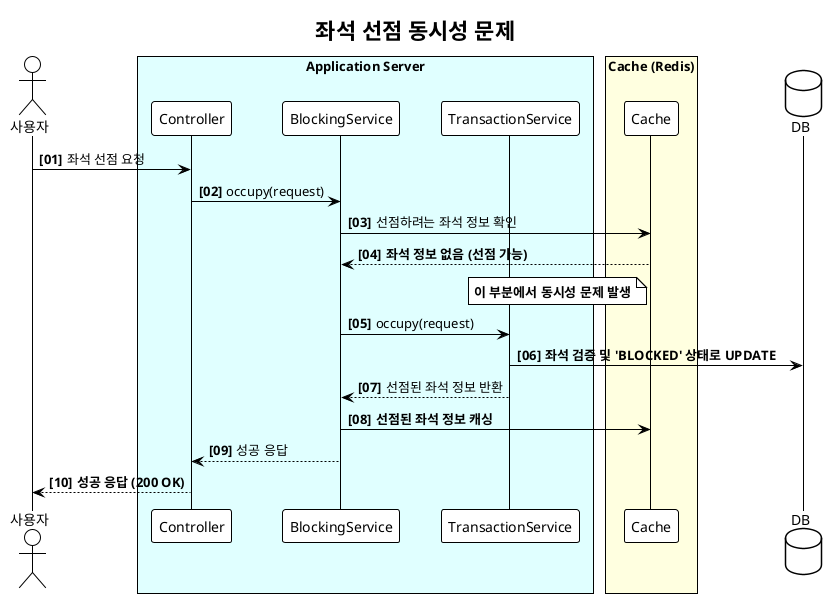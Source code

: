 @startuml
!theme plain
autonumber "<b>[00]"

title 좌석 선점 동시성 문제

actor User as "사용자"

box "Application Server" #LightCyan
    participant Controller
    participant BlockingService
    participant TransactionService
end box

box "Cache (Redis)" #LightYellow
    participant Cache
end box

database Database as "DB"


User -> Controller: 좌석 선점 요청
Controller -> BlockingService: occupy(request)

BlockingService -> Cache: 선점하려는 좌석 정보 확인
Cache --> BlockingService: **좌석 정보 없음 (선점 가능)**
note left of Cache: **이 부분에서 동시성 문제 발생**


BlockingService -> TransactionService: occupy(request)
TransactionService -> Database: **좌석 검증 및 'BLOCKED' 상태로 UPDATE**


TransactionService --> BlockingService: 선점된 좌석 정보 반환

BlockingService -> Cache: **선점된 좌석 정보 캐싱**
BlockingService --> Controller: 성공 응답
Controller --> User: **성공 응답 (200 OK)**

@enduml
